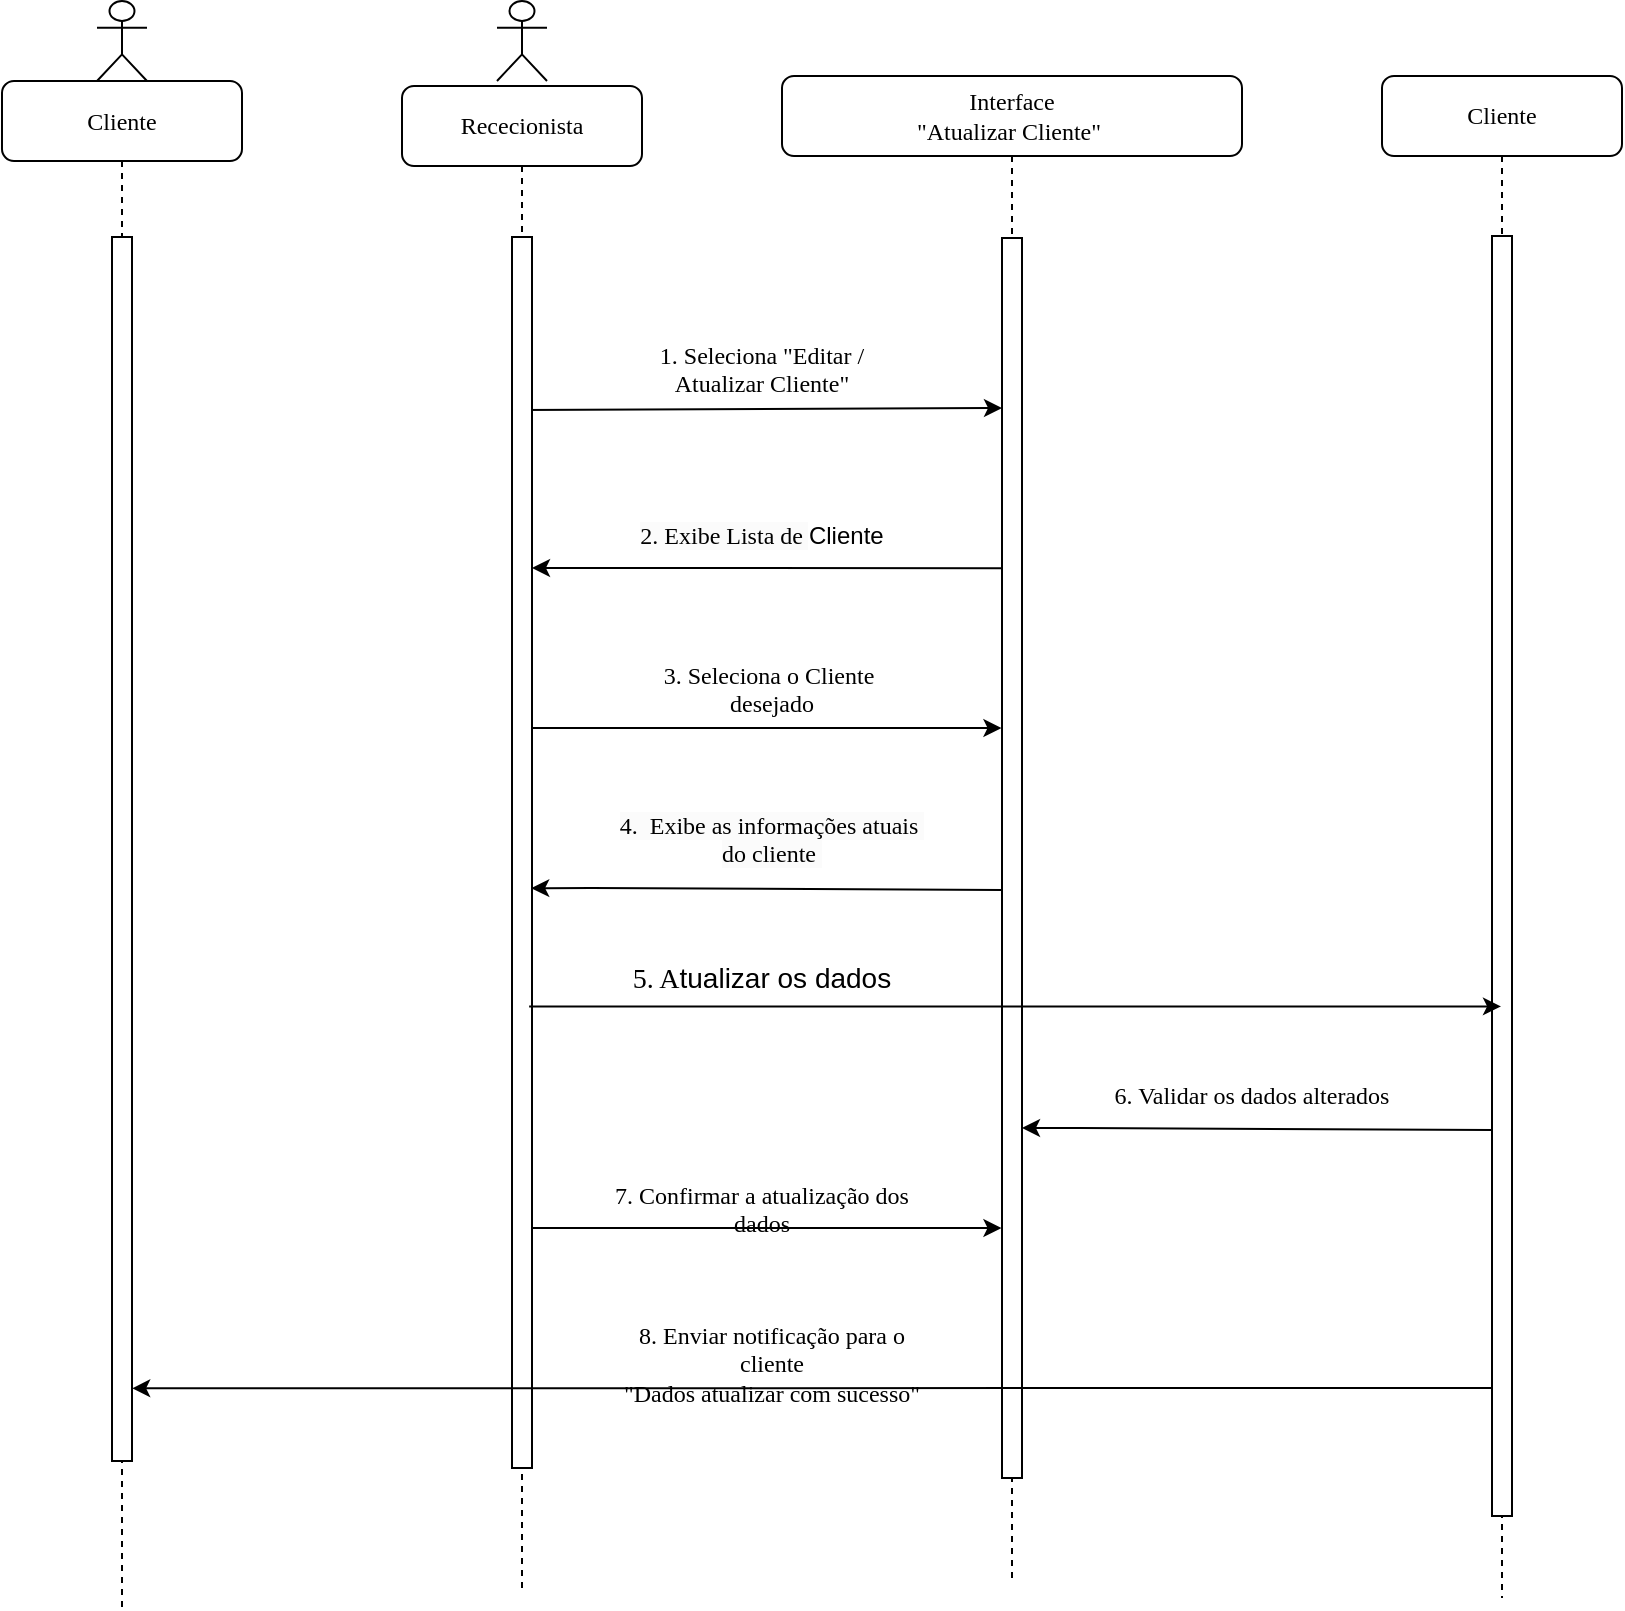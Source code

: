 <mxfile version="24.8.3">
  <diagram name="Page-1" id="13e1069c-82ec-6db2-03f1-153e76fe0fe0">
    <mxGraphModel dx="1430" dy="781" grid="1" gridSize="10" guides="1" tooltips="1" connect="1" arrows="1" fold="1" page="1" pageScale="1" pageWidth="1400" pageHeight="850" background="none" math="0" shadow="0">
      <root>
        <mxCell id="0" />
        <mxCell id="1" parent="0" />
        <mxCell id="7baba1c4bc27f4b0-2" value="Interface&lt;div style=&quot;font-size: 12px;&quot;&gt;&quot;Atualizar Cliente&quot;&amp;nbsp;&lt;/div&gt;" style="shape=umlLifeline;perimeter=lifelinePerimeter;whiteSpace=wrap;html=1;container=1;collapsible=0;recursiveResize=0;outlineConnect=0;rounded=1;shadow=0;comic=0;labelBackgroundColor=none;strokeWidth=1;fontFamily=Verdana;fontSize=12;align=center;" parent="1" vertex="1">
          <mxGeometry x="430" y="74" width="230" height="751" as="geometry" />
        </mxCell>
        <mxCell id="7baba1c4bc27f4b0-10" value="" style="html=1;points=[];perimeter=orthogonalPerimeter;rounded=0;shadow=0;comic=0;labelBackgroundColor=none;strokeWidth=1;fontFamily=Verdana;fontSize=12;align=center;" parent="7baba1c4bc27f4b0-2" vertex="1">
          <mxGeometry x="110" y="81" width="10" height="620" as="geometry" />
        </mxCell>
        <mxCell id="i20f5D9uLhxDCImRe5Bx-4" value="" style="endArrow=classic;html=1;rounded=0;entryX=0.96;entryY=0.529;entryDx=0;entryDy=0;entryPerimeter=0;" edge="1" parent="7baba1c4bc27f4b0-2">
          <mxGeometry width="50" height="50" relative="1" as="geometry">
            <mxPoint x="355" y="527" as="sourcePoint" />
            <mxPoint x="120" y="526" as="targetPoint" />
            <Array as="points">
              <mxPoint x="149.29" y="526" />
            </Array>
          </mxGeometry>
        </mxCell>
        <mxCell id="7baba1c4bc27f4b0-3" value="Cliente" style="shape=umlLifeline;perimeter=lifelinePerimeter;whiteSpace=wrap;html=1;container=1;collapsible=0;recursiveResize=0;outlineConnect=0;rounded=1;shadow=0;comic=0;labelBackgroundColor=none;strokeWidth=1;fontFamily=Verdana;fontSize=12;align=center;" parent="1" vertex="1">
          <mxGeometry x="730" y="74" width="120" height="761" as="geometry" />
        </mxCell>
        <mxCell id="7baba1c4bc27f4b0-13" value="" style="html=1;points=[];perimeter=orthogonalPerimeter;rounded=0;shadow=0;comic=0;labelBackgroundColor=none;strokeWidth=1;fontFamily=Verdana;fontSize=12;align=center;" parent="7baba1c4bc27f4b0-3" vertex="1">
          <mxGeometry x="55" y="80" width="10" height="640" as="geometry" />
        </mxCell>
        <mxCell id="7baba1c4bc27f4b0-8" value="Rececionista" style="shape=umlLifeline;perimeter=lifelinePerimeter;whiteSpace=wrap;html=1;container=1;collapsible=0;recursiveResize=0;outlineConnect=0;rounded=1;shadow=0;comic=0;labelBackgroundColor=none;strokeWidth=1;fontFamily=Verdana;fontSize=12;align=center;" parent="1" vertex="1">
          <mxGeometry x="240" y="79" width="120" height="751" as="geometry" />
        </mxCell>
        <mxCell id="jpCe2Csj7cK2ZQe0Vtn_-17" value="" style="endArrow=classic;html=1;rounded=0;entryX=0.006;entryY=0.424;entryDx=0;entryDy=0;entryPerimeter=0;exitX=1.033;exitY=0.428;exitDx=0;exitDy=0;exitPerimeter=0;" parent="1" edge="1">
          <mxGeometry width="50" height="50" relative="1" as="geometry">
            <mxPoint x="305.0" y="400.054" as="sourcePoint" />
            <mxPoint x="539.73" y="400" as="targetPoint" />
            <Array as="points" />
          </mxGeometry>
        </mxCell>
        <mxCell id="jpCe2Csj7cK2ZQe0Vtn_-20" value="&lt;div&gt;&lt;br&gt;&lt;/div&gt;&lt;div&gt;&lt;br&gt;&lt;/div&gt;" style="shape=umlActor;verticalLabelPosition=bottom;verticalAlign=top;html=1;outlineConnect=0;" parent="1" vertex="1">
          <mxGeometry x="287.5" y="36.5" width="25" height="40" as="geometry" />
        </mxCell>
        <mxCell id="jpCe2Csj7cK2ZQe0Vtn_-7" value="" style="endArrow=classic;html=1;rounded=0;" parent="1" edge="1">
          <mxGeometry width="50" height="50" relative="1" as="geometry">
            <mxPoint x="300" y="241" as="sourcePoint" />
            <mxPoint x="540" y="240" as="targetPoint" />
          </mxGeometry>
        </mxCell>
        <mxCell id="jpCe2Csj7cK2ZQe0Vtn_-35" value="Cliente" style="shape=umlLifeline;perimeter=lifelinePerimeter;whiteSpace=wrap;html=1;container=1;collapsible=0;recursiveResize=0;outlineConnect=0;rounded=1;shadow=0;comic=0;labelBackgroundColor=none;strokeWidth=1;fontFamily=Verdana;fontSize=12;align=center;" parent="1" vertex="1">
          <mxGeometry x="40" y="76.5" width="120" height="763.5" as="geometry" />
        </mxCell>
        <mxCell id="jpCe2Csj7cK2ZQe0Vtn_-36" value="" style="html=1;points=[];perimeter=orthogonalPerimeter;rounded=0;shadow=0;comic=0;labelBackgroundColor=none;strokeWidth=1;fontFamily=Verdana;fontSize=12;align=center;" parent="jpCe2Csj7cK2ZQe0Vtn_-35" vertex="1">
          <mxGeometry x="55" y="78" width="10" height="612" as="geometry" />
        </mxCell>
        <mxCell id="jpCe2Csj7cK2ZQe0Vtn_-29" value="&lt;div style=&quot;font-size: 12px;&quot;&gt;&lt;span style=&quot;background-color: initial; text-wrap-mode: nowrap; font-size: 12px;&quot;&gt;&lt;font face=&quot;Verdana&quot; style=&quot;font-size: 12px;&quot;&gt;8. Enviar notificação para o cliente&lt;/font&gt;&lt;/span&gt;&lt;/div&gt;&lt;div style=&quot;font-size: 12px;&quot;&gt;&lt;span style=&quot;background-color: initial; text-wrap-mode: nowrap; font-size: 12px;&quot;&gt;&lt;font face=&quot;Verdana&quot; style=&quot;font-size: 12px;&quot;&gt;&quot;Dados atualizar com sucesso&quot;&lt;/font&gt;&lt;/span&gt;&lt;/div&gt;" style="text;whiteSpace=wrap;html=1;fontSize=12;align=center;" parent="1" vertex="1">
          <mxGeometry x="345" y="690" width="160" height="40" as="geometry" />
        </mxCell>
        <mxCell id="SjC08Xs28rp6ZLOFi1u1-16" value="" style="endArrow=classic;html=1;rounded=0;entryX=0.423;entryY=0.661;entryDx=0;entryDy=0;entryPerimeter=0;" parent="1" target="7baba1c4bc27f4b0-9" edge="1">
          <mxGeometry width="50" height="50" relative="1" as="geometry">
            <mxPoint x="300" y="514" as="sourcePoint" />
            <mxPoint x="614" y="516" as="targetPoint" />
            <Array as="points" />
          </mxGeometry>
        </mxCell>
        <mxCell id="7baba1c4bc27f4b0-9" value="" style="html=1;points=[];perimeter=orthogonalPerimeter;rounded=0;shadow=0;comic=0;labelBackgroundColor=none;strokeWidth=1;fontFamily=Verdana;fontSize=12;align=center;" parent="1" vertex="1">
          <mxGeometry x="295" y="154.5" width="10" height="615.5" as="geometry" />
        </mxCell>
        <mxCell id="SjC08Xs28rp6ZLOFi1u1-18" value="&lt;div&gt;&lt;br&gt;&lt;/div&gt;&lt;div&gt;&lt;br&gt;&lt;/div&gt;" style="shape=umlActor;verticalLabelPosition=bottom;verticalAlign=top;html=1;outlineConnect=0;" parent="1" vertex="1">
          <mxGeometry x="87.5" y="36.5" width="25" height="40" as="geometry" />
        </mxCell>
        <mxCell id="jpCe2Csj7cK2ZQe0Vtn_-15" value="&lt;div style=&quot;font-size: 12px;&quot;&gt;&lt;span style=&quot;background-color: initial; text-wrap: nowrap; font-size: 12px;&quot;&gt;&lt;font style=&quot;font-size: 12px;&quot; face=&quot;Verdana&quot;&gt;3. Seleciona o Cliente&amp;nbsp;&lt;/font&gt;&lt;/span&gt;&lt;/div&gt;&lt;div style=&quot;font-size: 12px;&quot;&gt;&lt;span style=&quot;background-color: initial; text-wrap: nowrap; font-size: 12px;&quot;&gt;&lt;font style=&quot;font-size: 12px;&quot; face=&quot;Verdana&quot;&gt;desejado&lt;/font&gt;&lt;/span&gt;&lt;/div&gt;" style="text;whiteSpace=wrap;html=1;align=center;fontSize=12;" parent="1" vertex="1">
          <mxGeometry x="355" y="360" width="140" height="40" as="geometry" />
        </mxCell>
        <mxCell id="jpCe2Csj7cK2ZQe0Vtn_-13" value="&lt;div style=&quot;font-size: 12px;&quot;&gt;&lt;span style=&quot;background-color: initial; text-wrap: nowrap; font-size: 12px;&quot;&gt;&lt;font face=&quot;Verdana&quot; style=&quot;font-size: 12px;&quot;&gt;1. Seleciona &quot;Editar /&lt;/font&gt;&lt;/span&gt;&lt;/div&gt;&lt;div style=&quot;font-size: 12px;&quot;&gt;&lt;span style=&quot;background-color: initial; font-family: Verdana; text-wrap-mode: nowrap; font-size: 12px;&quot;&gt;Atualizar Cliente&quot;&lt;/span&gt;&lt;/div&gt;" style="text;whiteSpace=wrap;html=1;fontSize=12;align=center;" parent="1" vertex="1">
          <mxGeometry x="350" y="200" width="140" height="40" as="geometry" />
        </mxCell>
        <mxCell id="jpCe2Csj7cK2ZQe0Vtn_-14" value="&lt;span style=&quot;color: rgb(0, 0, 0); font-family: Verdana; font-size: 12px; font-style: normal; font-variant-ligatures: normal; font-variant-caps: normal; font-weight: 400; letter-spacing: normal; orphans: 2; text-indent: 0px; text-transform: none; widows: 2; word-spacing: 0px; -webkit-text-stroke-width: 0px; white-space: nowrap; background-color: rgb(251, 251, 251); text-decoration-thickness: initial; text-decoration-style: initial; text-decoration-color: initial; float: none; display: inline !important;&quot;&gt;2. Exibe Lista de&amp;nbsp;&lt;/span&gt;&lt;span style=&quot;background-color: initial; font-size: 12px;&quot;&gt;Cliente&lt;/span&gt;" style="text;whiteSpace=wrap;html=1;fontSize=12;align=center;" parent="1" vertex="1">
          <mxGeometry x="345" y="290" width="150" height="29" as="geometry" />
        </mxCell>
        <mxCell id="jpCe2Csj7cK2ZQe0Vtn_-12" value="" style="endArrow=classic;html=1;rounded=0;exitX=0.033;exitY=0.158;exitDx=0;exitDy=0;exitPerimeter=0;" parent="1" edge="1">
          <mxGeometry width="50" height="50" relative="1" as="geometry">
            <mxPoint x="540.33" y="320.12" as="sourcePoint" />
            <mxPoint x="305.0" y="320" as="targetPoint" />
            <Array as="points" />
          </mxGeometry>
        </mxCell>
        <mxCell id="jpCe2Csj7cK2ZQe0Vtn_-19" value="" style="endArrow=classic;html=1;rounded=0;entryX=0.96;entryY=0.529;entryDx=0;entryDy=0;entryPerimeter=0;" parent="1" edge="1" target="7baba1c4bc27f4b0-9">
          <mxGeometry width="50" height="50" relative="1" as="geometry">
            <mxPoint x="540" y="481" as="sourcePoint" />
            <mxPoint x="310.0" y="480.5" as="targetPoint" />
            <Array as="points">
              <mxPoint x="334.29" y="480" />
            </Array>
          </mxGeometry>
        </mxCell>
        <mxCell id="jpCe2Csj7cK2ZQe0Vtn_-18" value="&lt;span style=&quot;color: rgb(0, 0, 0); font-family: Verdana; font-style: normal; font-variant-ligatures: normal; font-variant-caps: normal; font-weight: 400; letter-spacing: normal; orphans: 2; text-indent: 0px; text-transform: none; widows: 2; word-spacing: 0px; -webkit-text-stroke-width: 0px; white-space: nowrap; background-color: rgb(251, 251, 251); text-decoration-thickness: initial; text-decoration-style: initial; text-decoration-color: initial; float: none; font-size: 12px; display: inline !important;&quot;&gt;4.&amp;nbsp; E&lt;span style=&quot;line-height: 107%; font-size: 12px;&quot;&gt;xibe as informações atuais&amp;nbsp;&lt;/span&gt;&lt;/span&gt;&lt;div style=&quot;font-size: 12px;&quot;&gt;&lt;span style=&quot;color: rgb(0, 0, 0); font-family: Verdana; font-style: normal; font-variant-ligatures: normal; font-variant-caps: normal; font-weight: 400; letter-spacing: normal; orphans: 2; text-indent: 0px; text-transform: none; widows: 2; word-spacing: 0px; -webkit-text-stroke-width: 0px; white-space: nowrap; background-color: rgb(251, 251, 251); text-decoration-thickness: initial; text-decoration-style: initial; text-decoration-color: initial; float: none; font-size: 12px; display: inline !important;&quot;&gt;&lt;span style=&quot;line-height: 107%; font-size: 12px;&quot;&gt;do cliente&amp;nbsp;&lt;/span&gt;&lt;br style=&quot;font-size: 12px;&quot;&gt;&lt;/span&gt;&lt;/div&gt;" style="text;whiteSpace=wrap;html=1;align=center;fontSize=12;" parent="1" vertex="1">
          <mxGeometry x="320" y="434.5" width="210" height="40" as="geometry" />
        </mxCell>
        <mxCell id="jpCe2Csj7cK2ZQe0Vtn_-24" value="" style="endArrow=classic;html=1;rounded=0;exitX=0.857;exitY=0.625;exitDx=0;exitDy=0;exitPerimeter=0;" parent="1" source="7baba1c4bc27f4b0-9" target="7baba1c4bc27f4b0-3" edge="1">
          <mxGeometry width="50" height="50" relative="1" as="geometry">
            <mxPoint x="308.5" y="541" as="sourcePoint" />
            <mxPoint x="541.5" y="540" as="targetPoint" />
            <Array as="points" />
          </mxGeometry>
        </mxCell>
        <mxCell id="i20f5D9uLhxDCImRe5Bx-5" value="" style="endArrow=classic;html=1;rounded=0;entryX=0.006;entryY=0.424;entryDx=0;entryDy=0;entryPerimeter=0;exitX=1.033;exitY=0.428;exitDx=0;exitDy=0;exitPerimeter=0;" edge="1" parent="1">
          <mxGeometry width="50" height="50" relative="1" as="geometry">
            <mxPoint x="305.0" y="650.054" as="sourcePoint" />
            <mxPoint x="539.73" y="650" as="targetPoint" />
            <Array as="points" />
          </mxGeometry>
        </mxCell>
        <mxCell id="i20f5D9uLhxDCImRe5Bx-6" value="&lt;div style=&quot;font-size: 12px;&quot;&gt;&lt;font face=&quot;Verdana&quot; style=&quot;font-size: 12px;&quot;&gt;&lt;span style=&quot;text-wrap-mode: nowrap; font-size: 12px;&quot;&gt;7. Confirmar a atualização dos dados&lt;/span&gt;&lt;/font&gt;&lt;/div&gt;" style="text;whiteSpace=wrap;html=1;fontSize=12;align=center;" vertex="1" parent="1">
          <mxGeometry x="345" y="620" width="150" height="24" as="geometry" />
        </mxCell>
        <mxCell id="jpCe2Csj7cK2ZQe0Vtn_-39" value="" style="endArrow=classic;html=1;rounded=0;entryX=1.009;entryY=0.973;entryDx=0;entryDy=0;entryPerimeter=0;exitX=0.009;exitY=0.931;exitDx=0;exitDy=0;exitPerimeter=0;" parent="1" edge="1">
          <mxGeometry width="50" height="50" relative="1" as="geometry">
            <mxPoint x="785.09" y="730.0" as="sourcePoint" />
            <mxPoint x="105.09" y="730.136" as="targetPoint" />
            <Array as="points" />
          </mxGeometry>
        </mxCell>
        <mxCell id="jpCe2Csj7cK2ZQe0Vtn_-28" value="&lt;div style=&quot;font-size: 14px;&quot;&gt;&lt;font style=&quot;font-size: 14px;&quot; face=&quot;Verdana&quot;&gt;&lt;span style=&quot;text-wrap-mode: nowrap; font-size: 14px;&quot;&gt;5. A&lt;/span&gt;&lt;/font&gt;&lt;span style=&quot;font-family: Aptos, sans-serif; background-color: initial; font-size: 14px;&quot;&gt;tualizar os dados&lt;/span&gt;&lt;/div&gt;" style="text;whiteSpace=wrap;html=1;fontSize=14;align=center;" parent="1" vertex="1">
          <mxGeometry x="330" y="510" width="180" height="30" as="geometry" />
        </mxCell>
        <mxCell id="jpCe2Csj7cK2ZQe0Vtn_-27" value="&lt;div style=&quot;&quot;&gt;&lt;font face=&quot;Verdana&quot;&gt;&lt;span style=&quot;text-wrap-mode: nowrap;&quot;&gt;6. Validar os dados alterados&lt;/span&gt;&lt;/font&gt;&lt;/div&gt;" style="text;whiteSpace=wrap;html=1;align=center;" parent="1" vertex="1">
          <mxGeometry x="590" y="570" width="150" height="24" as="geometry" />
        </mxCell>
      </root>
    </mxGraphModel>
  </diagram>
</mxfile>
